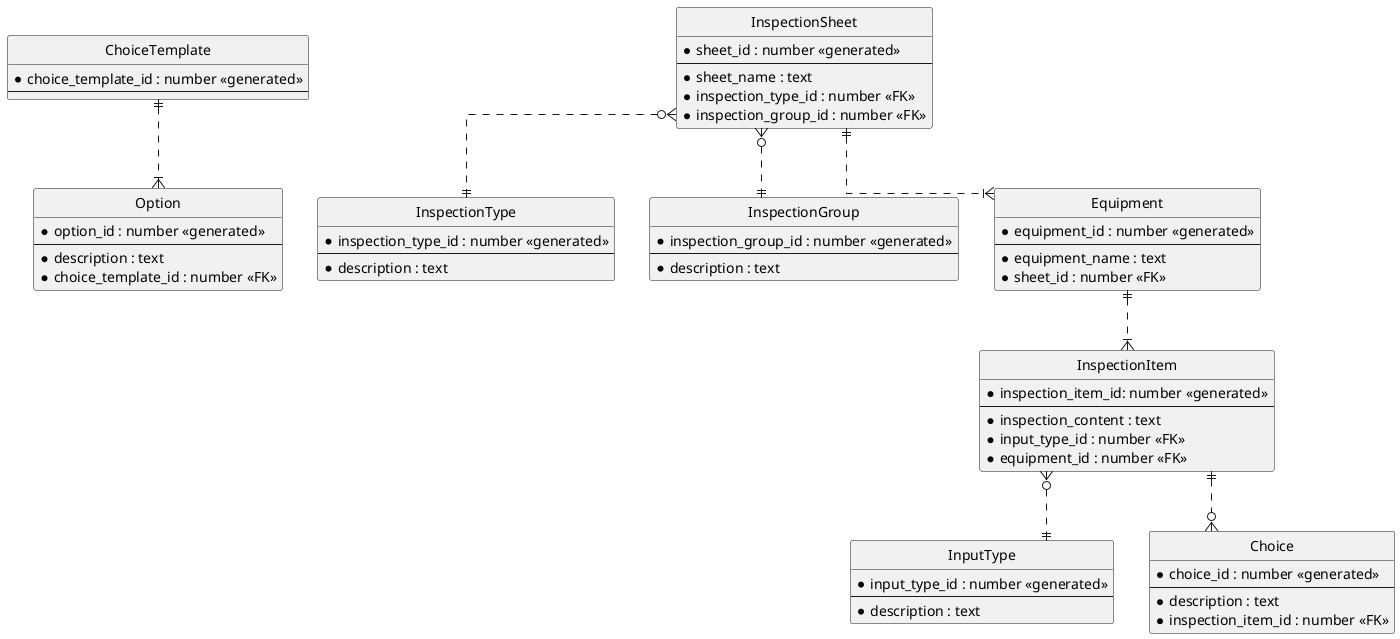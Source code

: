 @startuml entity-relationship-diagram
' hide the spot
hide circle

' avoid problems with angled crows feet
skinparam linetype ortho

entity "ChoiceTemplate" as template {
  *choice_template_id : number <<generated>>
  --
}

entity "Option" as option {
  *option_id : number <<generated>>
  --
  *description : text
  *choice_template_id : number <<FK>>
}

entity "InspectionType" as type {
  *inspection_type_id : number <<generated>>
  --
  *description : text
}

entity "InspectionGroup" as group {
  *inspection_group_id : number <<generated>>
  --
  *description : text
}

entity "InspectionSheet" as sheet {
  *sheet_id : number <<generated>>
  --
  *sheet_name : text
  *inspection_type_id : number <<FK>>
  *inspection_group_id : number <<FK>>
}
entity "Equipment" as equipment {
  *equipment_id : number <<generated>>
  --
  *equipment_name : text
  *sheet_id : number <<FK>>
}

entity "InspectionItem" as item {
  *inspection_item_id: number <<generated>>
  --
  *inspection_content : text
  *input_type_id : number <<FK>>
  *equipment_id : number <<FK>>
}

entity "InputType" as input_type {
  *input_type_id : number <<generated>>
  --
  *description : text
}

entity "Choice" as choice {
  *choice_id : number <<generated>>
  --
  *description : text
  *inspection_item_id : number <<FK>>
}

' relation
template ||..|{ option
sheet ||..|{ equipment
sheet }o..|| type
sheet }o..|| group
equipment ||..|{ item
item ||..o{ choice
item }o..|| input_type

@enduml

